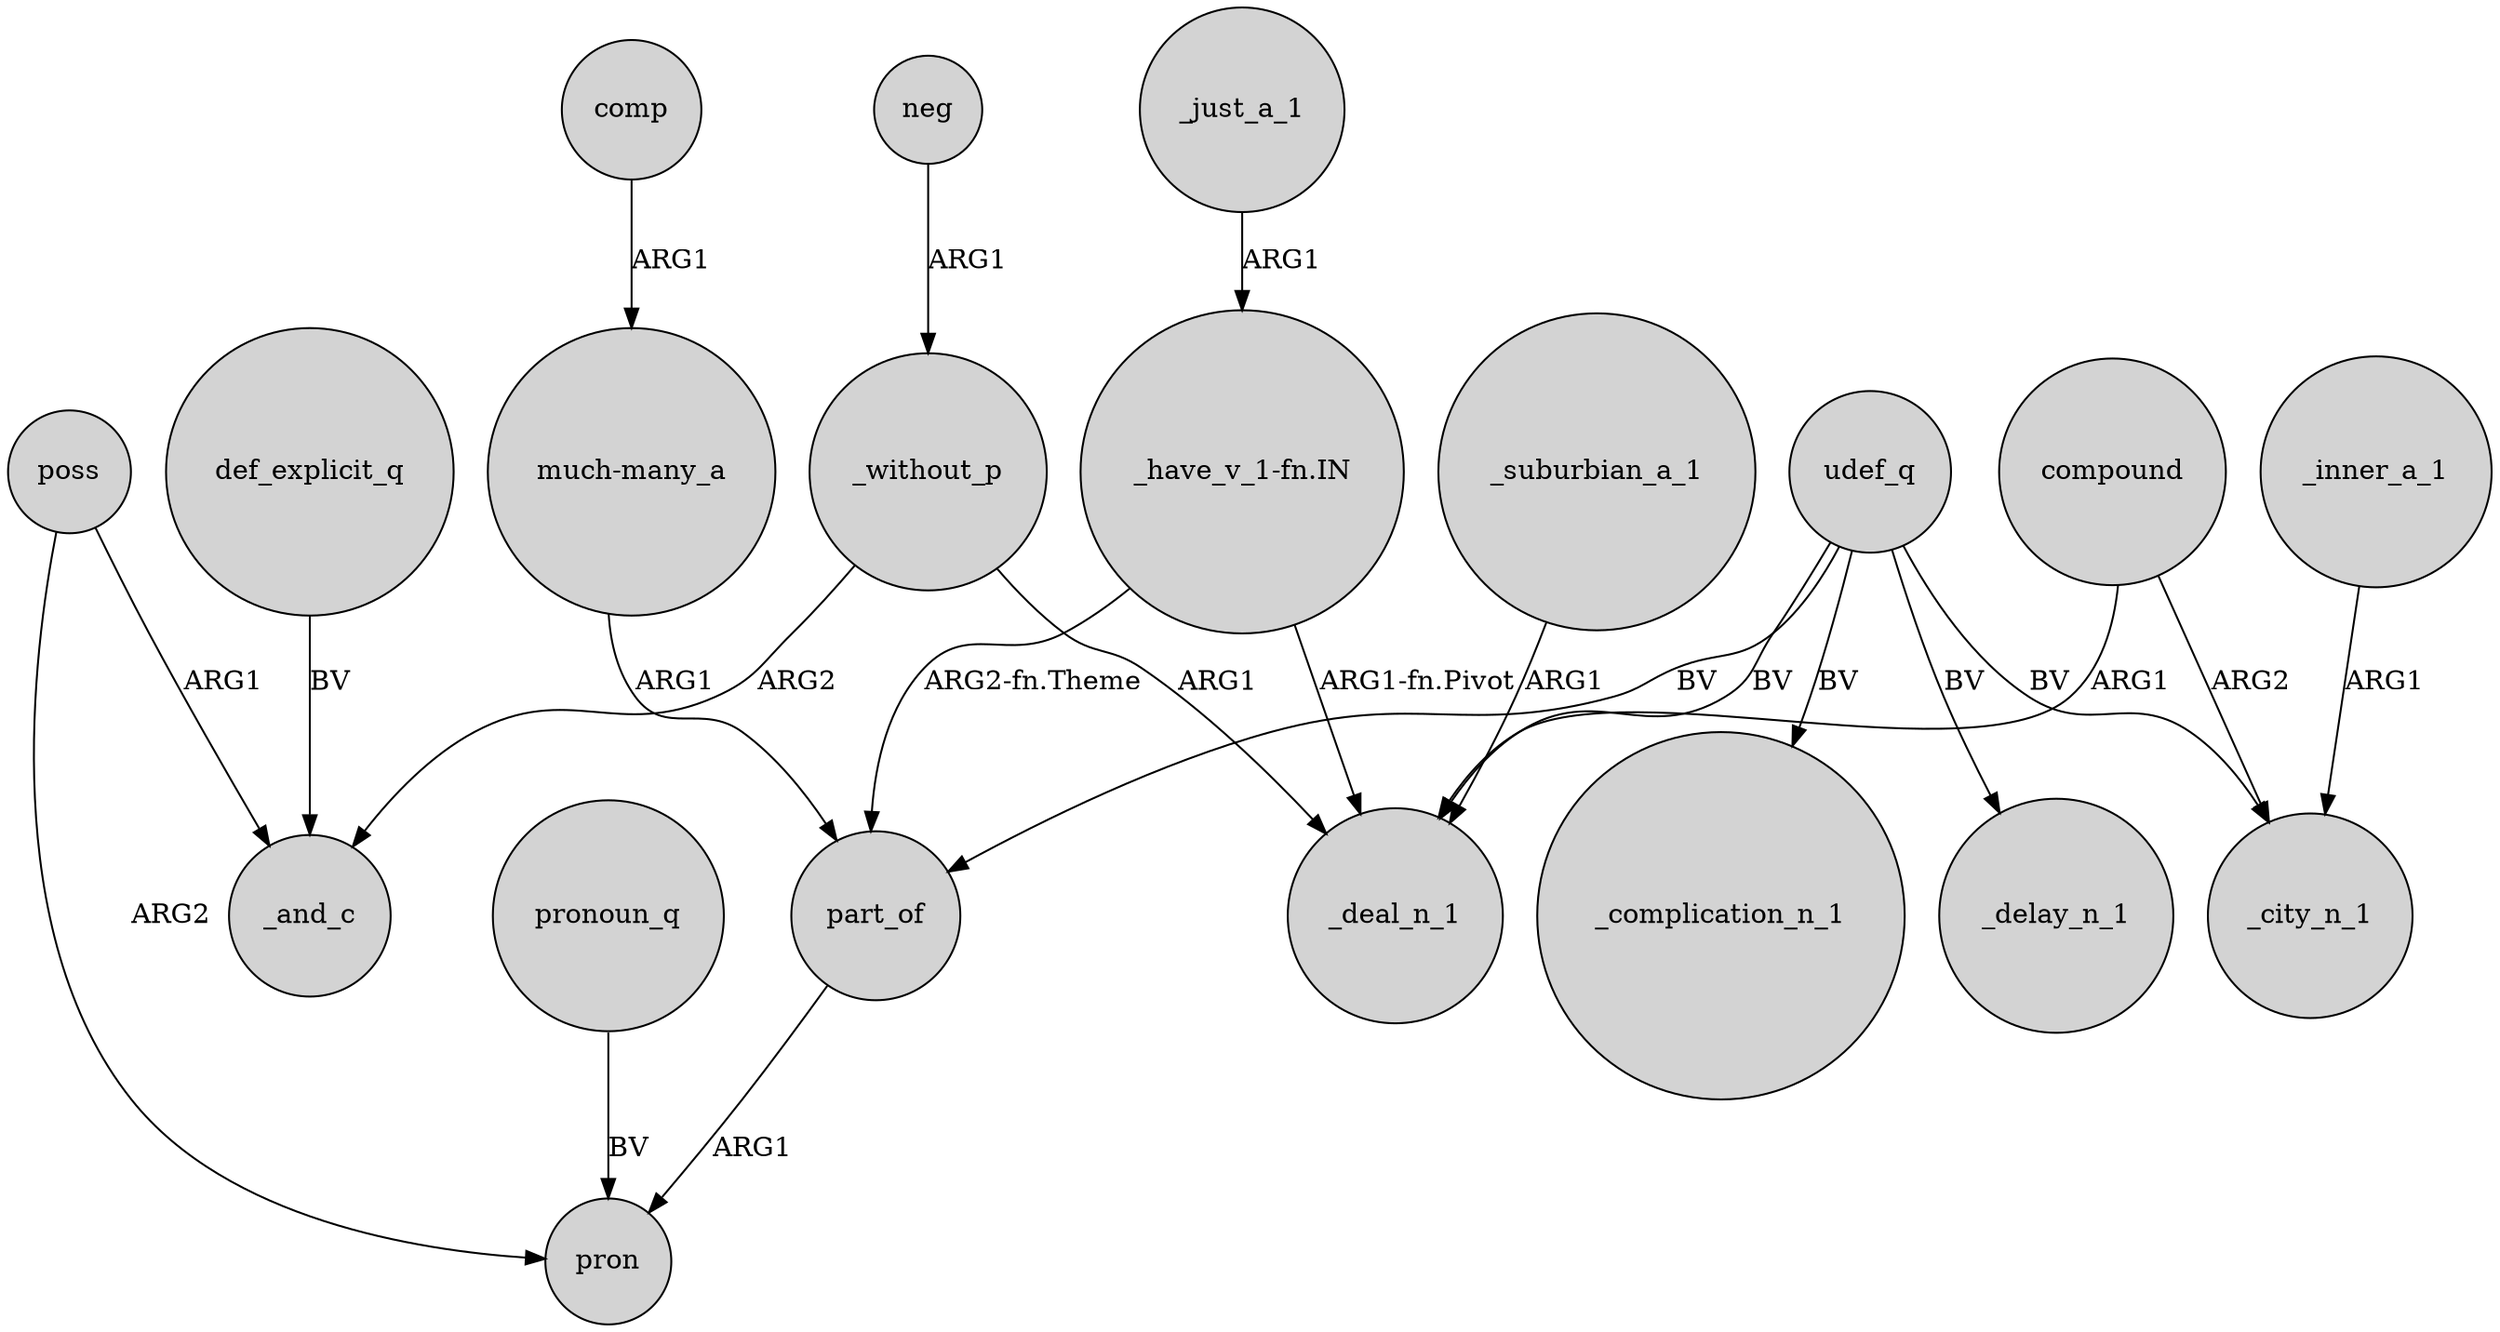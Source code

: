 digraph {
	node [shape=circle style=filled]
	part_of -> pron [label=ARG1]
	_without_p -> _deal_n_1 [label=ARG1]
	_inner_a_1 -> _city_n_1 [label=ARG1]
	udef_q -> part_of [label=BV]
	poss -> pron [label=ARG2]
	poss -> _and_c [label=ARG1]
	compound -> _deal_n_1 [label=ARG1]
	def_explicit_q -> _and_c [label=BV]
	"much-many_a" -> part_of [label=ARG1]
	_without_p -> _and_c [label=ARG2]
	compound -> _city_n_1 [label=ARG2]
	udef_q -> _complication_n_1 [label=BV]
	"_have_v_1-fn.IN" -> part_of [label="ARG2-fn.Theme"]
	udef_q -> _city_n_1 [label=BV]
	udef_q -> _delay_n_1 [label=BV]
	pronoun_q -> pron [label=BV]
	comp -> "much-many_a" [label=ARG1]
	neg -> _without_p [label=ARG1]
	udef_q -> _deal_n_1 [label=BV]
	_suburbian_a_1 -> _deal_n_1 [label=ARG1]
	_just_a_1 -> "_have_v_1-fn.IN" [label=ARG1]
	"_have_v_1-fn.IN" -> _deal_n_1 [label="ARG1-fn.Pivot"]
}
